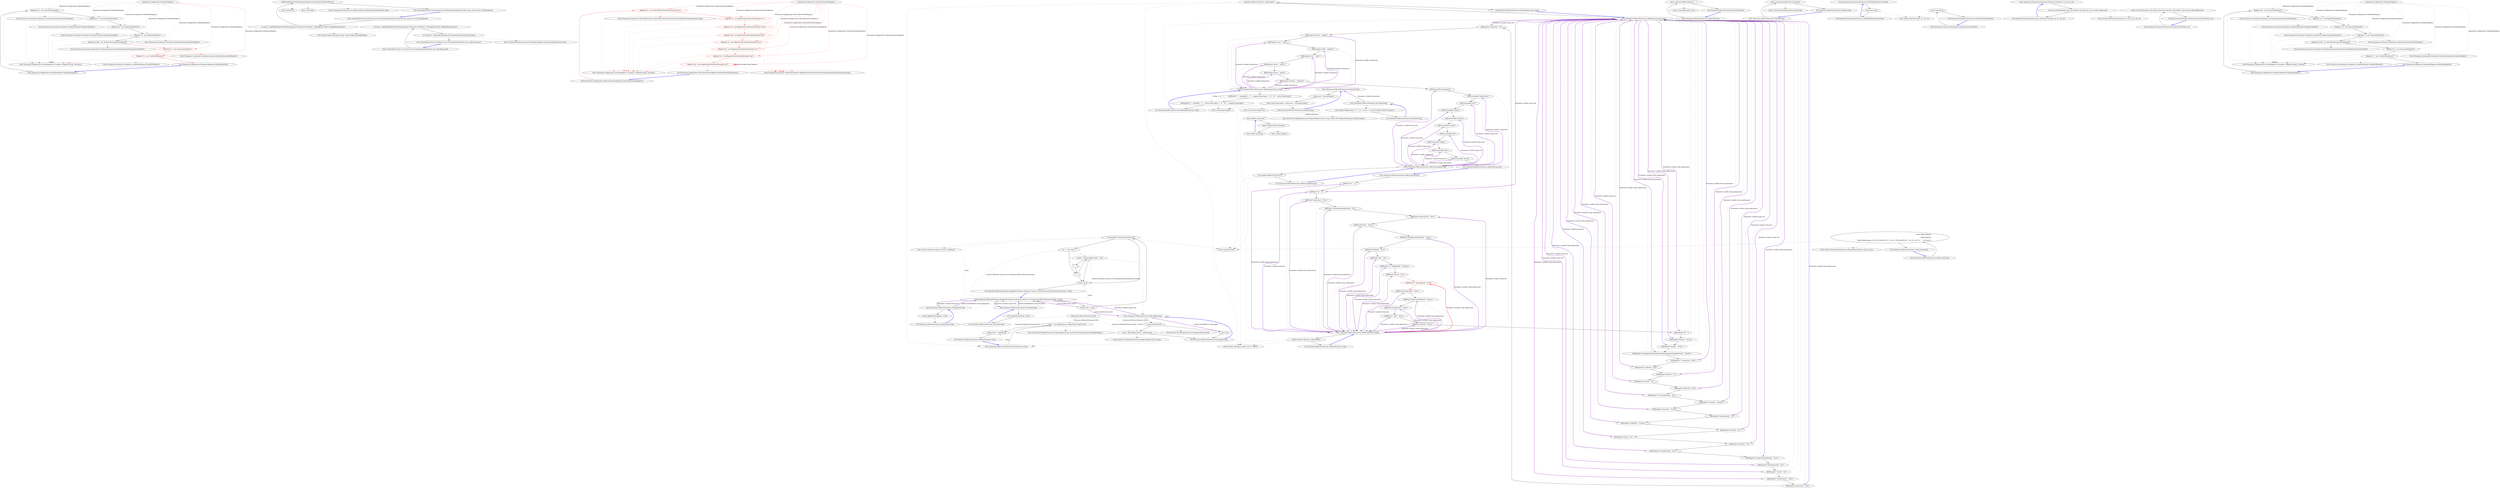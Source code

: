 digraph  {
m0_10 [label="Entry Humanizer.Configuration.LocaliserRegistry<TLocaliser>.Register(string, TLocaliser)", span="54-54", cluster="Humanizer.Configuration.LocaliserRegistry<TLocaliser>.Register(string, TLocaliser)", file="DateHumanizeTests.cs"];
m0_12 [label="Entry Humanizer.Localisation.Ordinalizers.SpanishOrdinalizer.SpanishOrdinalizer()", span="2-2", cluster="Humanizer.Localisation.Ordinalizers.SpanishOrdinalizer.SpanishOrdinalizer()", file="DateHumanizeTests.cs"];
m0_16 [label="Entry Humanizer.Localisation.Ordinalizers.TurkishOrdinalizer.TurkishOrdinalizer()", span="7-7", cluster="Humanizer.Localisation.Ordinalizers.TurkishOrdinalizer.TurkishOrdinalizer()", file="DateHumanizeTests.cs"];
m0_14 [label="Entry Humanizer.Localisation.Ordinalizers.BrazilianPortugueseOrdinalizer.BrazilianPortugueseOrdinalizer()", span="2-2", cluster="Humanizer.Localisation.Ordinalizers.BrazilianPortugueseOrdinalizer.BrazilianPortugueseOrdinalizer()", file="DateHumanizeTests.cs"];
m0_11 [label="Entry Humanizer.Localisation.Ordinalizers.EnglishOrdinalizer.EnglishOrdinalizer()", span="2-2", cluster="Humanizer.Localisation.Ordinalizers.EnglishOrdinalizer.EnglishOrdinalizer()", file="DateHumanizeTests.cs"];
m0_9 [label="Entry Humanizer.Localisation.Ordinalizers.GermanOrdinalizer.GermanOrdinalizer()", span="2-2", cluster="Humanizer.Localisation.Ordinalizers.GermanOrdinalizer.GermanOrdinalizer()", file="DateHumanizeTests.cs"];
m0_0 [label="Entry Humanizer.Configuration.OrdinalizerRegistry.OrdinalizerRegistry()", span="6-6", cluster="Humanizer.Configuration.OrdinalizerRegistry.OrdinalizerRegistry()", file="DateHumanizeTests.cs"];
m0_1 [label="Register(''de'', new GermanOrdinalizer())", span="8-8", cluster="Humanizer.Configuration.OrdinalizerRegistry.OrdinalizerRegistry()", file="DateHumanizeTests.cs"];
m0_2 [label="Register(''en'', new EnglishOrdinalizer())", span="9-9", cluster="Humanizer.Configuration.OrdinalizerRegistry.OrdinalizerRegistry()", file="DateHumanizeTests.cs"];
m0_3 [label="Register(''es'', new SpanishOrdinalizer())", span="10-10", cluster="Humanizer.Configuration.OrdinalizerRegistry.OrdinalizerRegistry()", file="DateHumanizeTests.cs"];
m0_4 [label="Register(''it'', new ItalianOrdinalizer())", span="11-11", cluster="Humanizer.Configuration.OrdinalizerRegistry.OrdinalizerRegistry()", file="DateHumanizeTests.cs"];
m0_5 [label="Register(''pt-BR'', new BrazilianPortugueseOrdinalizer())", span="12-12", cluster="Humanizer.Configuration.OrdinalizerRegistry.OrdinalizerRegistry()", file="DateHumanizeTests.cs"];
m0_6 [label="Register(''ru'', new RussianOrdinalizer())", span="13-13", cluster="Humanizer.Configuration.OrdinalizerRegistry.OrdinalizerRegistry()", color=red, community=0, file="DateHumanizeTests.cs"];
m0_7 [label="Register(''tr'', new TurkishOrdinalizer())", span="14-14", cluster="Humanizer.Configuration.OrdinalizerRegistry.OrdinalizerRegistry()", color=red, community=0, file="DateHumanizeTests.cs"];
m0_8 [label="Exit Humanizer.Configuration.OrdinalizerRegistry.OrdinalizerRegistry()", span="6-6", cluster="Humanizer.Configuration.OrdinalizerRegistry.OrdinalizerRegistry()", file="DateHumanizeTests.cs"];
m0_13 [label="Entry Humanizer.Localisation.Ordinalizers.ItalianOrdinalizer.ItalianOrdinalizer()", span="2-2", cluster="Humanizer.Localisation.Ordinalizers.ItalianOrdinalizer.ItalianOrdinalizer()", file="DateHumanizeTests.cs"];
m0_15 [label="Entry Humanizer.Localisation.Ordinalizers.RussianOrdinalizer.RussianOrdinalizer()", span="2-2", cluster="Humanizer.Localisation.Ordinalizers.RussianOrdinalizer.RussianOrdinalizer()", file="DateHumanizeTests.cs"];
m0_17 [label="Humanizer.Configuration.OrdinalizerRegistry", span="", file="DateHumanizeTests.cs"];
m1_7 [label="Entry Unk.BeTrue", span="", cluster="Unk.BeTrue", file="FrenchNumberToWordsConverter.cs"];
m1_6 [label="Entry Unk.Should", span="", cluster="Unk.Should", file="FrenchNumberToWordsConverter.cs"];
m1_8 [label="Entry CommandLine.Tests.Unit.Infrastructure.FSharpOptionHelperTests.Get_underlying_type()", span="23-23", cluster="CommandLine.Tests.Unit.Infrastructure.FSharpOptionHelperTests.Get_underlying_type()", file="FrenchNumberToWordsConverter.cs"];
m1_9 [label="var prop = typeof(FakeOptionsWithFSharpOption).GetProperty(''FileName'', BindingFlags.Public | BindingFlags.Instance)", span="25-25", cluster="CommandLine.Tests.Unit.Infrastructure.FSharpOptionHelperTests.Get_underlying_type()", file="FrenchNumberToWordsConverter.cs"];
m1_10 [label="var expected = FSharpOptionHelper.GetUnderlyingType(prop.PropertyType)", span="27-27", cluster="CommandLine.Tests.Unit.Infrastructure.FSharpOptionHelperTests.Get_underlying_type()", file="FrenchNumberToWordsConverter.cs"];
m1_11 [label="Exit CommandLine.Tests.Unit.Infrastructure.FSharpOptionHelperTests.Get_underlying_type()", span="23-23", cluster="CommandLine.Tests.Unit.Infrastructure.FSharpOptionHelperTests.Get_underlying_type()", file="FrenchNumberToWordsConverter.cs"];
m1_12 [label="Entry CommandLine.Infrastructure.FSharpOptionHelper.GetUnderlyingType(System.Type)", span="8-8", cluster="CommandLine.Infrastructure.FSharpOptionHelper.GetUnderlyingType(System.Type)", file="FrenchNumberToWordsConverter.cs"];
m1_5 [label="Entry CommandLine.Infrastructure.ReflectionHelper.IsFSharpOptionType(System.Type)", span="32-32", cluster="CommandLine.Infrastructure.ReflectionHelper.IsFSharpOptionType(System.Type)", file="FrenchNumberToWordsConverter.cs"];
m1_4 [label="Entry System.Type.GetProperty(string, System.Reflection.BindingFlags)", span="0-0", cluster="System.Type.GetProperty(string, System.Reflection.BindingFlags)", file="FrenchNumberToWordsConverter.cs"];
m1_0 [label="Entry CommandLine.Tests.Unit.Infrastructure.FSharpOptionHelperTests.Match_type_returns_true_if_FSharpOption()", span="15-15", cluster="CommandLine.Tests.Unit.Infrastructure.FSharpOptionHelperTests.Match_type_returns_true_if_FSharpOption()", file="FrenchNumberToWordsConverter.cs"];
m1_1 [label="var prop = typeof(FakeOptionsWithFSharpOption).GetProperty(''FileName'', BindingFlags.Public | BindingFlags.Instance)", span="17-17", cluster="CommandLine.Tests.Unit.Infrastructure.FSharpOptionHelperTests.Match_type_returns_true_if_FSharpOption()", file="FrenchNumberToWordsConverter.cs"];
m1_2 [label="ReflectionHelper.IsFSharpOptionType(prop.PropertyType).Should().BeTrue()", span="19-19", cluster="CommandLine.Tests.Unit.Infrastructure.FSharpOptionHelperTests.Match_type_returns_true_if_FSharpOption()", file="FrenchNumberToWordsConverter.cs"];
m1_3 [label="Exit CommandLine.Tests.Unit.Infrastructure.FSharpOptionHelperTests.Match_type_returns_true_if_FSharpOption()", span="15-15", cluster="CommandLine.Tests.Unit.Infrastructure.FSharpOptionHelperTests.Match_type_returns_true_if_FSharpOption()", file="FrenchNumberToWordsConverter.cs"];
m3_11 [label="Entry Humanizer.Configuration.LocaliserRegistry<TLocaliser>.Register(string, TLocaliser)", span="54-54", cluster="Humanizer.Configuration.LocaliserRegistry<TLocaliser>.Register(string, TLocaliser)", file="PolishNumberToWordsConverter.cs"];
m3_10 [label="Entry Humanizer.Localisation.CollectionFormatters.OxfordStyleCollectionFormatter.OxfordStyleCollectionFormatter(string)", span="8-8", cluster="Humanizer.Localisation.CollectionFormatters.OxfordStyleCollectionFormatter.OxfordStyleCollectionFormatter(string)", file="PolishNumberToWordsConverter.cs"];
m3_0 [label="Entry Humanizer.Configuration.CollectionFormatterRegistry.CollectionFormatterRegistry()", span="6-6", cluster="Humanizer.Configuration.CollectionFormatterRegistry.CollectionFormatterRegistry()", file="PolishNumberToWordsConverter.cs"];
m3_1 [label="Register(''en'', new OxfordStyleCollectionFormatter(''and''))", span="9-9", cluster="Humanizer.Configuration.CollectionFormatterRegistry.CollectionFormatterRegistry()", color=red, community=0, file="PolishNumberToWordsConverter.cs"];
m3_2 [label="Register(''it'', new RegularStyleCollectionFormatter(''e''))", span="10-10", cluster="Humanizer.Configuration.CollectionFormatterRegistry.CollectionFormatterRegistry()", color=red, community=0, file="PolishNumberToWordsConverter.cs"];
m3_3 [label="Register(''de'', new RegularStyleCollectionFormatter(''und''))", span="11-11", cluster="Humanizer.Configuration.CollectionFormatterRegistry.CollectionFormatterRegistry()", color=red, community=0, file="PolishNumberToWordsConverter.cs"];
m3_4 [label="Register(''dk'', new RegularStyleCollectionFormatter(''og''))", span="12-12", cluster="Humanizer.Configuration.CollectionFormatterRegistry.CollectionFormatterRegistry()", color=red, community=0, file="PolishNumberToWordsConverter.cs"];
m3_5 [label="Register(''nl'', new RegularStyleCollectionFormatter(''en''))", span="13-13", cluster="Humanizer.Configuration.CollectionFormatterRegistry.CollectionFormatterRegistry()", color=red, community=0, file="PolishNumberToWordsConverter.cs"];
m3_6 [label="Register(''pt'', new RegularStyleCollectionFormatter(''e''))", span="14-14", cluster="Humanizer.Configuration.CollectionFormatterRegistry.CollectionFormatterRegistry()", color=red, community=0, file="PolishNumberToWordsConverter.cs"];
m3_7 [label="Register(''nn'', new RegularStyleCollectionFormatter(''og''))", span="15-15", cluster="Humanizer.Configuration.CollectionFormatterRegistry.CollectionFormatterRegistry()", color=red, community=0, file="PolishNumberToWordsConverter.cs"];
m3_8 [label="Register(''nb'', new RegularStyleCollectionFormatter(''og''))", span="16-16", cluster="Humanizer.Configuration.CollectionFormatterRegistry.CollectionFormatterRegistry()", color=red, community=0, file="PolishNumberToWordsConverter.cs"];
m3_9 [label="Exit Humanizer.Configuration.CollectionFormatterRegistry.CollectionFormatterRegistry()", span="6-6", cluster="Humanizer.Configuration.CollectionFormatterRegistry.CollectionFormatterRegistry()", file="PolishNumberToWordsConverter.cs"];
m3_12 [label="Entry Humanizer.Localisation.CollectionFormatters.RegularStyleCollectionFormatter.RegularStyleCollectionFormatter(string)", span="8-8", cluster="Humanizer.Localisation.CollectionFormatters.RegularStyleCollectionFormatter.RegularStyleCollectionFormatter(string)", file="PolishNumberToWordsConverter.cs"];
m3_13 [label="Humanizer.Configuration.CollectionFormatterRegistry", span="", file="PolishNumberToWordsConverter.cs"];
m4_116 [label="Entry Humanizer.InflectorExtensions.Camelize(string)", span="185-185", cluster="Humanizer.InflectorExtensions.Camelize(string)", file="PrecisionDateTimeHumanizeStrategy.cs"];
m4_117 [label="string word = Pascalize(input)", span="187-187", cluster="Humanizer.InflectorExtensions.Camelize(string)", file="PrecisionDateTimeHumanizeStrategy.cs"];
m4_118 [label="return word.Substring(0, 1).ToLower() + word.Substring(1);", span="188-188", cluster="Humanizer.InflectorExtensions.Camelize(string)", file="PrecisionDateTimeHumanizeStrategy.cs"];
m4_119 [label="Exit Humanizer.InflectorExtensions.Camelize(string)", span="185-185", cluster="Humanizer.InflectorExtensions.Camelize(string)", file="PrecisionDateTimeHumanizeStrategy.cs"];
m4_75 [label="Entry System.Text.RegularExpressions.Regex.Replace(string, string)", span="0-0", cluster="System.Text.RegularExpressions.Regex.Replace(string, string)", file="PrecisionDateTimeHumanizeStrategy.cs"];
m4_91 [label="Entry Humanizer.InflectorExtensions.ApplyRules(System.Collections.Generic.List<Humanizer.InflectorExtensions.Rule>, string)", span="142-142", cluster="Humanizer.InflectorExtensions.ApplyRules(System.Collections.Generic.List<Humanizer.InflectorExtensions.Rule>, string)", file="PrecisionDateTimeHumanizeStrategy.cs"];
m4_95 [label="string result = word", span="144-144", cluster="Humanizer.InflectorExtensions.ApplyRules(System.Collections.Generic.List<Humanizer.InflectorExtensions.Rule>, string)", file="PrecisionDateTimeHumanizeStrategy.cs"];
m4_96 [label="!Uncountables.Contains(word.ToLower())", span="146-146", cluster="Humanizer.InflectorExtensions.ApplyRules(System.Collections.Generic.List<Humanizer.InflectorExtensions.Rule>, string)", file="PrecisionDateTimeHumanizeStrategy.cs"];
m4_97 [label="int i = rules.Count - 1", span="148-148", cluster="Humanizer.InflectorExtensions.ApplyRules(System.Collections.Generic.List<Humanizer.InflectorExtensions.Rule>, string)", file="PrecisionDateTimeHumanizeStrategy.cs"];
m4_99 [label="(result = rules[i].Apply(word)) != null", span="150-150", cluster="Humanizer.InflectorExtensions.ApplyRules(System.Collections.Generic.List<Humanizer.InflectorExtensions.Rule>, string)", file="PrecisionDateTimeHumanizeStrategy.cs"];
m4_101 [label="return result;", span="157-157", cluster="Humanizer.InflectorExtensions.ApplyRules(System.Collections.Generic.List<Humanizer.InflectorExtensions.Rule>, string)", file="PrecisionDateTimeHumanizeStrategy.cs"];
m4_98 [label="i >= 0", span="148-148", cluster="Humanizer.InflectorExtensions.ApplyRules(System.Collections.Generic.List<Humanizer.InflectorExtensions.Rule>, string)", file="PrecisionDateTimeHumanizeStrategy.cs"];
m4_100 [label="i--", span="148-148", cluster="Humanizer.InflectorExtensions.ApplyRules(System.Collections.Generic.List<Humanizer.InflectorExtensions.Rule>, string)", file="PrecisionDateTimeHumanizeStrategy.cs"];
m4_102 [label="Exit Humanizer.InflectorExtensions.ApplyRules(System.Collections.Generic.List<Humanizer.InflectorExtensions.Rule>, string)", span="142-142", cluster="Humanizer.InflectorExtensions.ApplyRules(System.Collections.Generic.List<Humanizer.InflectorExtensions.Rule>, string)", file="PrecisionDateTimeHumanizeStrategy.cs"];
m4_121 [label="Entry Humanizer.InflectorExtensions.Underscore(string)", span="196-196", cluster="Humanizer.InflectorExtensions.Underscore(string)", file="PrecisionDateTimeHumanizeStrategy.cs"];
m4_122 [label="return Regex.Replace(\r\n                Regex.Replace(\r\n                    Regex.Replace(input, @''([A-Z]+)([A-Z][a-z])'', ''$1_$2''), @''([a-z\d])([A-Z])'', ''$1_$2''), @''[-\s]'', ''_'').ToLower();", span="198-200", cluster="Humanizer.InflectorExtensions.Underscore(string)", file="PrecisionDateTimeHumanizeStrategy.cs"];
m4_123 [label="Exit Humanizer.InflectorExtensions.Underscore(string)", span="196-196", cluster="Humanizer.InflectorExtensions.Underscore(string)", file="PrecisionDateTimeHumanizeStrategy.cs"];
m4_92 [label="Entry Humanizer.InflectorExtensions.Singularize(string)", span="137-137", cluster="Humanizer.InflectorExtensions.Singularize(string)", file="PrecisionDateTimeHumanizeStrategy.cs"];
m4_93 [label="return ApplyRules(Singulars, word);", span="139-139", cluster="Humanizer.InflectorExtensions.Singularize(string)", file="PrecisionDateTimeHumanizeStrategy.cs"];
m4_94 [label="Exit Humanizer.InflectorExtensions.Singularize(string)", span="137-137", cluster="Humanizer.InflectorExtensions.Singularize(string)", file="PrecisionDateTimeHumanizeStrategy.cs"];
m4_128 [label="Entry string.Replace(char, char)", span="0-0", cluster="string.Replace(char, char)", file="PrecisionDateTimeHumanizeStrategy.cs"];
m4_124 [label="Entry System.Text.RegularExpressions.Regex.Replace(string, string, string)", span="0-0", cluster="System.Text.RegularExpressions.Regex.Replace(string, string, string)", file="PrecisionDateTimeHumanizeStrategy.cs"];
m4_61 [label="Entry Humanizer.InflectorExtensions.AddSingular(string, string)", span="113-113", cluster="Humanizer.InflectorExtensions.AddSingular(string, string)", file="PrecisionDateTimeHumanizeStrategy.cs"];
m4_86 [label="Singulars.Add(new Rule(rule, replacement))", span="115-115", cluster="Humanizer.InflectorExtensions.AddSingular(string, string)", file="PrecisionDateTimeHumanizeStrategy.cs"];
m4_87 [label="Exit Humanizer.InflectorExtensions.AddSingular(string, string)", span="113-113", cluster="Humanizer.InflectorExtensions.AddSingular(string, string)", file="PrecisionDateTimeHumanizeStrategy.cs"];
m4_103 [label="Entry System.Collections.Generic.List<T>.Contains(T)", span="0-0", cluster="System.Collections.Generic.List<T>.Contains(T)", file="PrecisionDateTimeHumanizeStrategy.cs"];
m4_108 [label="Entry Humanizer.InflectorExtensions.Pascalize(string)", span="175-175", cluster="Humanizer.InflectorExtensions.Pascalize(string)", file="PrecisionDateTimeHumanizeStrategy.cs"];
m4_109 [label="return Regex.Replace(input, ''(?:^|_)(.)'', match => match.Groups[1].Value.ToUpper());", span="177-177", cluster="Humanizer.InflectorExtensions.Pascalize(string)", file="PrecisionDateTimeHumanizeStrategy.cs"];
m4_110 [label="Exit Humanizer.InflectorExtensions.Pascalize(string)", span="175-175", cluster="Humanizer.InflectorExtensions.Pascalize(string)", file="PrecisionDateTimeHumanizeStrategy.cs"];
m4_115 [label="Entry string.ToUpper()", span="0-0", cluster="string.ToUpper()", file="PrecisionDateTimeHumanizeStrategy.cs"];
m4_120 [label="Entry string.Substring(int, int)", span="0-0", cluster="string.Substring(int, int)", file="PrecisionDateTimeHumanizeStrategy.cs"];
m4_0 [label="Entry Humanizer.InflectorExtensions.InflectorExtensions()", span="10-10", cluster="Humanizer.InflectorExtensions.InflectorExtensions()", file="PrecisionDateTimeHumanizeStrategy.cs"];
m4_1 [label="AddPlural(''$'', ''s'')", span="12-12", cluster="Humanizer.InflectorExtensions.InflectorExtensions()", file="PrecisionDateTimeHumanizeStrategy.cs"];
m4_2 [label="AddPlural(''s$'', ''s'')", span="13-13", cluster="Humanizer.InflectorExtensions.InflectorExtensions()", file="PrecisionDateTimeHumanizeStrategy.cs"];
m4_3 [label="AddPlural(''(ax|test)is$'', ''$1es'')", span="14-14", cluster="Humanizer.InflectorExtensions.InflectorExtensions()", file="PrecisionDateTimeHumanizeStrategy.cs"];
m4_4 [label="AddPlural(''(octop|vir|alumn|fung)us$'', ''$1i'')", span="15-15", cluster="Humanizer.InflectorExtensions.InflectorExtensions()", file="PrecisionDateTimeHumanizeStrategy.cs"];
m4_5 [label="AddPlural(''(alias|status)$'', ''$1es'')", span="16-16", cluster="Humanizer.InflectorExtensions.InflectorExtensions()", file="PrecisionDateTimeHumanizeStrategy.cs"];
m4_6 [label="AddPlural(''(bu)s$'', ''$1ses'')", span="17-17", cluster="Humanizer.InflectorExtensions.InflectorExtensions()", file="PrecisionDateTimeHumanizeStrategy.cs"];
m4_7 [label="AddPlural(''(buffal|tomat|volcan)o$'', ''$1oes'')", span="18-18", cluster="Humanizer.InflectorExtensions.InflectorExtensions()", file="PrecisionDateTimeHumanizeStrategy.cs"];
m4_8 [label="AddPlural(''([ti])um$'', ''$1a'')", span="19-19", cluster="Humanizer.InflectorExtensions.InflectorExtensions()", file="PrecisionDateTimeHumanizeStrategy.cs"];
m4_9 [label="AddPlural(''sis$'', ''ses'')", span="20-20", cluster="Humanizer.InflectorExtensions.InflectorExtensions()", file="PrecisionDateTimeHumanizeStrategy.cs"];
m4_10 [label="AddPlural(''(?:([^f])fe|([lr])f)$'', ''$1$2ves'')", span="21-21", cluster="Humanizer.InflectorExtensions.InflectorExtensions()", file="PrecisionDateTimeHumanizeStrategy.cs"];
m4_11 [label="AddPlural(''(hive)$'', ''$1s'')", span="22-22", cluster="Humanizer.InflectorExtensions.InflectorExtensions()", file="PrecisionDateTimeHumanizeStrategy.cs"];
m4_12 [label="AddPlural(''([^aeiouy]|qu)y$'', ''$1ies'')", span="23-23", cluster="Humanizer.InflectorExtensions.InflectorExtensions()", color=red, community=0, file="PrecisionDateTimeHumanizeStrategy.cs"];
m4_13 [label="AddPlural(''(x|ch|ss|sh)$'', ''$1es'')", span="24-24", cluster="Humanizer.InflectorExtensions.InflectorExtensions()", file="PrecisionDateTimeHumanizeStrategy.cs"];
m4_14 [label="AddPlural(''(matr|vert|ind)ix|ex$'', ''$1ices'')", span="25-25", cluster="Humanizer.InflectorExtensions.InflectorExtensions()", file="PrecisionDateTimeHumanizeStrategy.cs"];
m4_15 [label="AddPlural(''([m|l])ouse$'', ''$1ice'')", span="26-26", cluster="Humanizer.InflectorExtensions.InflectorExtensions()", file="PrecisionDateTimeHumanizeStrategy.cs"];
m4_16 [label="AddPlural(''^(ox)$'', ''$1en'')", span="27-27", cluster="Humanizer.InflectorExtensions.InflectorExtensions()", file="PrecisionDateTimeHumanizeStrategy.cs"];
m4_17 [label="AddPlural(''(quiz)$'', ''$1zes'')", span="28-28", cluster="Humanizer.InflectorExtensions.InflectorExtensions()", file="PrecisionDateTimeHumanizeStrategy.cs"];
m4_18 [label="AddSingular(''s$'', '''')", span="30-30", cluster="Humanizer.InflectorExtensions.InflectorExtensions()", file="PrecisionDateTimeHumanizeStrategy.cs"];
m4_19 [label="AddSingular(''(n)ews$'', ''$1ews'')", span="31-31", cluster="Humanizer.InflectorExtensions.InflectorExtensions()", file="PrecisionDateTimeHumanizeStrategy.cs"];
m4_20 [label="AddSingular(''([ti])a$'', ''$1um'')", span="32-32", cluster="Humanizer.InflectorExtensions.InflectorExtensions()", file="PrecisionDateTimeHumanizeStrategy.cs"];
m4_21 [label="AddSingular(''((a)naly|(b)a|(d)iagno|(p)arenthe|(p)rogno|(s)ynop|(t)he)ses$'', ''$1$2sis'')", span="33-33", cluster="Humanizer.InflectorExtensions.InflectorExtensions()", file="PrecisionDateTimeHumanizeStrategy.cs"];
m4_22 [label="AddSingular(''(^analy)ses$'', ''$1sis'')", span="34-34", cluster="Humanizer.InflectorExtensions.InflectorExtensions()", file="PrecisionDateTimeHumanizeStrategy.cs"];
m4_23 [label="AddSingular(''([^f])ves$'', ''$1fe'')", span="35-35", cluster="Humanizer.InflectorExtensions.InflectorExtensions()", file="PrecisionDateTimeHumanizeStrategy.cs"];
m4_24 [label="AddSingular(''(hive)s$'', ''$1'')", span="36-36", cluster="Humanizer.InflectorExtensions.InflectorExtensions()", file="PrecisionDateTimeHumanizeStrategy.cs"];
m4_25 [label="AddSingular(''(tive)s$'', ''$1'')", span="37-37", cluster="Humanizer.InflectorExtensions.InflectorExtensions()", file="PrecisionDateTimeHumanizeStrategy.cs"];
m4_26 [label="AddSingular(''([lr])ves$'', ''$1f'')", span="38-38", cluster="Humanizer.InflectorExtensions.InflectorExtensions()", file="PrecisionDateTimeHumanizeStrategy.cs"];
m4_27 [label="AddSingular(''([^aeiouy]|qu)ies$'', ''$1y'')", span="39-39", cluster="Humanizer.InflectorExtensions.InflectorExtensions()", file="PrecisionDateTimeHumanizeStrategy.cs"];
m4_28 [label="AddSingular(''(s)eries$'', ''$1eries'')", span="40-40", cluster="Humanizer.InflectorExtensions.InflectorExtensions()", file="PrecisionDateTimeHumanizeStrategy.cs"];
m4_29 [label="AddSingular(''(m)ovies$'', ''$1ovie'')", span="41-41", cluster="Humanizer.InflectorExtensions.InflectorExtensions()", file="PrecisionDateTimeHumanizeStrategy.cs"];
m4_30 [label="AddSingular(''(x|ch|ss|sh)es$'', ''$1'')", span="42-42", cluster="Humanizer.InflectorExtensions.InflectorExtensions()", file="PrecisionDateTimeHumanizeStrategy.cs"];
m4_31 [label="AddSingular(''([m|l])ice$'', ''$1ouse'')", span="43-43", cluster="Humanizer.InflectorExtensions.InflectorExtensions()", file="PrecisionDateTimeHumanizeStrategy.cs"];
m4_32 [label="AddSingular(''(bus)es$'', ''$1'')", span="44-44", cluster="Humanizer.InflectorExtensions.InflectorExtensions()", file="PrecisionDateTimeHumanizeStrategy.cs"];
m4_33 [label="AddSingular(''(o)es$'', ''$1'')", span="45-45", cluster="Humanizer.InflectorExtensions.InflectorExtensions()", file="PrecisionDateTimeHumanizeStrategy.cs"];
m4_34 [label="AddSingular(''(shoe)s$'', ''$1'')", span="46-46", cluster="Humanizer.InflectorExtensions.InflectorExtensions()", file="PrecisionDateTimeHumanizeStrategy.cs"];
m4_35 [label="AddSingular(''(cris|ax|test)es$'', ''$1is'')", span="47-47", cluster="Humanizer.InflectorExtensions.InflectorExtensions()", file="PrecisionDateTimeHumanizeStrategy.cs"];
m4_36 [label="AddSingular(''(octop|vir|alumn|fung)i$'', ''$1us'')", span="48-48", cluster="Humanizer.InflectorExtensions.InflectorExtensions()", file="PrecisionDateTimeHumanizeStrategy.cs"];
m4_37 [label="AddSingular(''(alias|status)es$'', ''$1'')", span="49-49", cluster="Humanizer.InflectorExtensions.InflectorExtensions()", file="PrecisionDateTimeHumanizeStrategy.cs"];
m4_38 [label="AddSingular(''^(ox)en'', ''$1'')", span="50-50", cluster="Humanizer.InflectorExtensions.InflectorExtensions()", file="PrecisionDateTimeHumanizeStrategy.cs"];
m4_39 [label="AddSingular(''(vert|ind)ices$'', ''$1ex'')", span="51-51", cluster="Humanizer.InflectorExtensions.InflectorExtensions()", file="PrecisionDateTimeHumanizeStrategy.cs"];
m4_40 [label="AddSingular(''(matr)ices$'', ''$1ix'')", span="52-52", cluster="Humanizer.InflectorExtensions.InflectorExtensions()", file="PrecisionDateTimeHumanizeStrategy.cs"];
m4_41 [label="AddSingular(''(quiz)zes$'', ''$1'')", span="53-53", cluster="Humanizer.InflectorExtensions.InflectorExtensions()", file="PrecisionDateTimeHumanizeStrategy.cs"];
m4_42 [label="AddIrregular(''person'', ''people'')", span="55-55", cluster="Humanizer.InflectorExtensions.InflectorExtensions()", file="PrecisionDateTimeHumanizeStrategy.cs"];
m4_43 [label="AddIrregular(''man'', ''men'')", span="56-56", cluster="Humanizer.InflectorExtensions.InflectorExtensions()", file="PrecisionDateTimeHumanizeStrategy.cs"];
m4_44 [label="AddIrregular(''child'', ''children'')", span="57-57", cluster="Humanizer.InflectorExtensions.InflectorExtensions()", file="PrecisionDateTimeHumanizeStrategy.cs"];
m4_45 [label="AddIrregular(''sex'', ''sexes'')", span="58-58", cluster="Humanizer.InflectorExtensions.InflectorExtensions()", file="PrecisionDateTimeHumanizeStrategy.cs"];
m4_46 [label="AddIrregular(''move'', ''moves'')", span="59-59", cluster="Humanizer.InflectorExtensions.InflectorExtensions()", file="PrecisionDateTimeHumanizeStrategy.cs"];
m4_47 [label="AddIrregular(''goose'', ''geese'')", span="60-60", cluster="Humanizer.InflectorExtensions.InflectorExtensions()", file="PrecisionDateTimeHumanizeStrategy.cs"];
m4_48 [label="AddIrregular(''alumna'', ''alumnae'')", span="61-61", cluster="Humanizer.InflectorExtensions.InflectorExtensions()", file="PrecisionDateTimeHumanizeStrategy.cs"];
m4_49 [label="AddUncountable(''equipment'')", span="63-63", cluster="Humanizer.InflectorExtensions.InflectorExtensions()", file="PrecisionDateTimeHumanizeStrategy.cs"];
m4_50 [label="AddUncountable(''information'')", span="64-64", cluster="Humanizer.InflectorExtensions.InflectorExtensions()", file="PrecisionDateTimeHumanizeStrategy.cs"];
m4_51 [label="AddUncountable(''rice'')", span="65-65", cluster="Humanizer.InflectorExtensions.InflectorExtensions()", file="PrecisionDateTimeHumanizeStrategy.cs"];
m4_52 [label="AddUncountable(''money'')", span="66-66", cluster="Humanizer.InflectorExtensions.InflectorExtensions()", file="PrecisionDateTimeHumanizeStrategy.cs"];
m4_53 [label="AddUncountable(''species'')", span="67-67", cluster="Humanizer.InflectorExtensions.InflectorExtensions()", file="PrecisionDateTimeHumanizeStrategy.cs"];
m4_54 [label="AddUncountable(''series'')", span="68-68", cluster="Humanizer.InflectorExtensions.InflectorExtensions()", file="PrecisionDateTimeHumanizeStrategy.cs"];
m4_55 [label="AddUncountable(''fish'')", span="69-69", cluster="Humanizer.InflectorExtensions.InflectorExtensions()", file="PrecisionDateTimeHumanizeStrategy.cs"];
m4_56 [label="AddUncountable(''sheep'')", span="70-70", cluster="Humanizer.InflectorExtensions.InflectorExtensions()", file="PrecisionDateTimeHumanizeStrategy.cs"];
m4_57 [label="AddUncountable(''deer'')", span="71-71", cluster="Humanizer.InflectorExtensions.InflectorExtensions()", file="PrecisionDateTimeHumanizeStrategy.cs"];
m4_58 [label="AddUncountable(''aircraft'')", span="72-72", cluster="Humanizer.InflectorExtensions.InflectorExtensions()", file="PrecisionDateTimeHumanizeStrategy.cs"];
m4_59 [label="Exit Humanizer.InflectorExtensions.InflectorExtensions()", span="10-10", cluster="Humanizer.InflectorExtensions.InflectorExtensions()", file="PrecisionDateTimeHumanizeStrategy.cs"];
m4_62 [label="Entry Humanizer.InflectorExtensions.AddIrregular(string, string)", span="97-97", cluster="Humanizer.InflectorExtensions.AddIrregular(string, string)", file="PrecisionDateTimeHumanizeStrategy.cs"];
m4_76 [label="AddPlural(''('' + singular[0] + '')'' + singular.Substring(1) + ''$'', ''$1'' + plural.Substring(1))", span="99-99", cluster="Humanizer.InflectorExtensions.AddIrregular(string, string)", file="PrecisionDateTimeHumanizeStrategy.cs"];
m4_77 [label="AddSingular(''('' + plural[0] + '')'' + plural.Substring(1) + ''$'', ''$1'' + singular.Substring(1))", span="100-100", cluster="Humanizer.InflectorExtensions.AddIrregular(string, string)", file="PrecisionDateTimeHumanizeStrategy.cs"];
m4_78 [label="Exit Humanizer.InflectorExtensions.AddIrregular(string, string)", span="97-97", cluster="Humanizer.InflectorExtensions.AddIrregular(string, string)", file="PrecisionDateTimeHumanizeStrategy.cs"];
m4_63 [label="Entry Humanizer.InflectorExtensions.AddUncountable(string)", span="103-103", cluster="Humanizer.InflectorExtensions.AddUncountable(string)", file="PrecisionDateTimeHumanizeStrategy.cs"];
m4_80 [label="Uncountables.Add(word.ToLower())", span="105-105", cluster="Humanizer.InflectorExtensions.AddUncountable(string)", file="PrecisionDateTimeHumanizeStrategy.cs"];
m4_81 [label="Exit Humanizer.InflectorExtensions.AddUncountable(string)", span="103-103", cluster="Humanizer.InflectorExtensions.AddUncountable(string)", file="PrecisionDateTimeHumanizeStrategy.cs"];
m4_107 [label="Entry string.Humanize(Humanizer.LetterCasing)", span="60-60", cluster="string.Humanize(Humanizer.LetterCasing)", file="PrecisionDateTimeHumanizeStrategy.cs"];
m4_125 [label="Entry Humanizer.InflectorExtensions.Dasherize(string)", span="208-208", cluster="Humanizer.InflectorExtensions.Dasherize(string)", file="PrecisionDateTimeHumanizeStrategy.cs"];
m4_126 [label="return underscoredWord.Replace('_', '-');", span="210-210", cluster="Humanizer.InflectorExtensions.Dasherize(string)", file="PrecisionDateTimeHumanizeStrategy.cs"];
m4_127 [label="Exit Humanizer.InflectorExtensions.Dasherize(string)", span="208-208", cluster="Humanizer.InflectorExtensions.Dasherize(string)", file="PrecisionDateTimeHumanizeStrategy.cs"];
m4_111 [label="Entry System.Text.RegularExpressions.Regex.Replace(string, string, System.Text.RegularExpressions.MatchEvaluator)", span="0-0", cluster="System.Text.RegularExpressions.Regex.Replace(string, string, System.Text.RegularExpressions.MatchEvaluator)", file="PrecisionDateTimeHumanizeStrategy.cs"];
m4_64 [label="Entry Humanizer.InflectorExtensions.Rule.Rule(string, string)", span="80-80", cluster="Humanizer.InflectorExtensions.Rule.Rule(string, string)", file="PrecisionDateTimeHumanizeStrategy.cs"];
m4_65 [label="_regex = new Regex(pattern, RegexOptions.IgnoreCase)", span="82-82", cluster="Humanizer.InflectorExtensions.Rule.Rule(string, string)", file="PrecisionDateTimeHumanizeStrategy.cs"];
m4_66 [label="_replacement = replacement", span="83-83", cluster="Humanizer.InflectorExtensions.Rule.Rule(string, string)", file="PrecisionDateTimeHumanizeStrategy.cs"];
m4_67 [label="Exit Humanizer.InflectorExtensions.Rule.Rule(string, string)", span="80-80", cluster="Humanizer.InflectorExtensions.Rule.Rule(string, string)", file="PrecisionDateTimeHumanizeStrategy.cs"];
m4_112 [label="Entry lambda expression", span="177-177", cluster="lambda expression", file="PrecisionDateTimeHumanizeStrategy.cs"];
m4_113 [label="match.Groups[1].Value.ToUpper()", span="177-177", cluster="lambda expression", file="PrecisionDateTimeHumanizeStrategy.cs"];
m4_114 [label="Exit lambda expression", span="177-177", cluster="lambda expression", file="PrecisionDateTimeHumanizeStrategy.cs"];
m4_69 [label="Entry Humanizer.InflectorExtensions.Rule.Apply(string)", span="86-86", cluster="Humanizer.InflectorExtensions.Rule.Apply(string)", file="PrecisionDateTimeHumanizeStrategy.cs"];
m4_70 [label="!_regex.IsMatch(word)", span="88-88", cluster="Humanizer.InflectorExtensions.Rule.Apply(string)", file="PrecisionDateTimeHumanizeStrategy.cs"];
m4_72 [label="return _regex.Replace(word, _replacement);", span="93-93", cluster="Humanizer.InflectorExtensions.Rule.Apply(string)", file="PrecisionDateTimeHumanizeStrategy.cs"];
m4_71 [label="return null;", span="90-90", cluster="Humanizer.InflectorExtensions.Rule.Apply(string)", file="PrecisionDateTimeHumanizeStrategy.cs"];
m4_73 [label="Exit Humanizer.InflectorExtensions.Rule.Apply(string)", span="86-86", cluster="Humanizer.InflectorExtensions.Rule.Apply(string)", file="PrecisionDateTimeHumanizeStrategy.cs"];
m4_88 [label="Entry Humanizer.InflectorExtensions.Pluralize(string)", span="127-127", cluster="Humanizer.InflectorExtensions.Pluralize(string)", file="PrecisionDateTimeHumanizeStrategy.cs"];
m4_89 [label="return ApplyRules(Plurals, word);", span="129-129", cluster="Humanizer.InflectorExtensions.Pluralize(string)", file="PrecisionDateTimeHumanizeStrategy.cs"];
m4_90 [label="Exit Humanizer.InflectorExtensions.Pluralize(string)", span="127-127", cluster="Humanizer.InflectorExtensions.Pluralize(string)", file="PrecisionDateTimeHumanizeStrategy.cs"];
m4_68 [label="Entry System.Text.RegularExpressions.Regex.Regex(string, System.Text.RegularExpressions.RegexOptions)", span="0-0", cluster="System.Text.RegularExpressions.Regex.Regex(string, System.Text.RegularExpressions.RegexOptions)", file="PrecisionDateTimeHumanizeStrategy.cs"];
m4_74 [label="Entry System.Text.RegularExpressions.Regex.IsMatch(string)", span="0-0", cluster="System.Text.RegularExpressions.Regex.IsMatch(string)", file="PrecisionDateTimeHumanizeStrategy.cs"];
m4_104 [label="Entry Humanizer.InflectorExtensions.Titleize(string)", span="165-165", cluster="Humanizer.InflectorExtensions.Titleize(string)", file="PrecisionDateTimeHumanizeStrategy.cs"];
m4_105 [label="return input.Humanize(LetterCasing.Title);", span="167-167", cluster="Humanizer.InflectorExtensions.Titleize(string)", file="PrecisionDateTimeHumanizeStrategy.cs"];
m4_106 [label="Exit Humanizer.InflectorExtensions.Titleize(string)", span="165-165", cluster="Humanizer.InflectorExtensions.Titleize(string)", file="PrecisionDateTimeHumanizeStrategy.cs"];
m4_83 [label="Entry System.Collections.Generic.List<T>.Add(T)", span="0-0", cluster="System.Collections.Generic.List<T>.Add(T)", file="PrecisionDateTimeHumanizeStrategy.cs"];
m4_60 [label="Entry Humanizer.InflectorExtensions.AddPlural(string, string)", span="108-108", cluster="Humanizer.InflectorExtensions.AddPlural(string, string)", file="PrecisionDateTimeHumanizeStrategy.cs"];
m4_84 [label="Plurals.Add(new Rule(rule, replacement))", span="110-110", cluster="Humanizer.InflectorExtensions.AddPlural(string, string)", file="PrecisionDateTimeHumanizeStrategy.cs"];
m4_85 [label="Exit Humanizer.InflectorExtensions.AddPlural(string, string)", span="108-108", cluster="Humanizer.InflectorExtensions.AddPlural(string, string)", file="PrecisionDateTimeHumanizeStrategy.cs"];
m4_82 [label="Entry string.ToLower()", span="0-0", cluster="string.ToLower()", file="PrecisionDateTimeHumanizeStrategy.cs"];
m4_79 [label="Entry string.Substring(int)", span="0-0", cluster="string.Substring(int)", file="PrecisionDateTimeHumanizeStrategy.cs"];
m4_129 [label="Humanizer.InflectorExtensions.Rule", span="", file="PrecisionDateTimeHumanizeStrategy.cs"];
m5_4 [label="Entry Humanizer.PrepositionsExtensions.AtMidnight(System.DateTime)", span="15-15", cluster="Humanizer.PrepositionsExtensions.AtMidnight(System.DateTime)", file="PrepositionsExtensions.cs"];
m5_5 [label="return date.At(0);", span="17-17", cluster="Humanizer.PrepositionsExtensions.AtMidnight(System.DateTime)", file="PrepositionsExtensions.cs"];
m5_6 [label="Exit Humanizer.PrepositionsExtensions.AtMidnight(System.DateTime)", span="15-15", cluster="Humanizer.PrepositionsExtensions.AtMidnight(System.DateTime)", file="PrepositionsExtensions.cs"];
m5_8 [label="Entry Humanizer.PrepositionsExtensions.AtNoon(System.DateTime)", span="25-25", cluster="Humanizer.PrepositionsExtensions.AtNoon(System.DateTime)", file="PrepositionsExtensions.cs"];
m5_9 [label="return date.At(12);", span="27-27", cluster="Humanizer.PrepositionsExtensions.AtNoon(System.DateTime)", file="PrepositionsExtensions.cs"];
m5_10 [label="Exit Humanizer.PrepositionsExtensions.AtNoon(System.DateTime)", span="25-25", cluster="Humanizer.PrepositionsExtensions.AtNoon(System.DateTime)", file="PrepositionsExtensions.cs"];
m5_7 [label="Entry System.DateTime.At(int, int, int, int)", span="5-5", cluster="System.DateTime.At(int, int, int, int)", file="PrepositionsExtensions.cs"];
m5_0 [label="Entry Humanizer.PrepositionsExtensions.At(System.DateTime, int, int, int, int)", span="5-5", cluster="Humanizer.PrepositionsExtensions.At(System.DateTime, int, int, int, int)", file="PrepositionsExtensions.cs"];
m5_1 [label="return new DateTime(date.Year, date.Month, date.Day, hour, min, second, millisecond);", span="7-7", cluster="Humanizer.PrepositionsExtensions.At(System.DateTime, int, int, int, int)", file="PrepositionsExtensions.cs"];
m5_2 [label="Exit Humanizer.PrepositionsExtensions.At(System.DateTime, int, int, int, int)", span="5-5", cluster="Humanizer.PrepositionsExtensions.At(System.DateTime, int, int, int, int)", file="PrepositionsExtensions.cs"];
m5_11 [label="Entry Humanizer.PrepositionsExtensions.In(System.DateTime, int)", span="36-36", cluster="Humanizer.PrepositionsExtensions.In(System.DateTime, int)", file="PrepositionsExtensions.cs"];
m5_12 [label="return new DateTime(year, date.Month, date.Day, date.Hour, date.Minute, date.Second, date.Millisecond);", span="38-38", cluster="Humanizer.PrepositionsExtensions.In(System.DateTime, int)", file="PrepositionsExtensions.cs"];
m5_13 [label="Exit Humanizer.PrepositionsExtensions.In(System.DateTime, int)", span="36-36", cluster="Humanizer.PrepositionsExtensions.In(System.DateTime, int)", file="PrepositionsExtensions.cs"];
m5_3 [label="Entry System.DateTime.DateTime(int, int, int, int, int, int, int)", span="0-0", cluster="System.DateTime.DateTime(int, int, int, int, int, int, int)", file="PrepositionsExtensions.cs"];
m8_10 [label="Entry Humanizer.Configuration.LocaliserRegistry<TLocaliser>.Register(string, TLocaliser)", span="54-54", cluster="Humanizer.Configuration.LocaliserRegistry<TLocaliser>.Register(string, TLocaliser)", file="ToQuantityExtensions.cs"];
m8_12 [label="Entry Humanizer.Localisation.Ordinalizers.SpanishOrdinalizer.SpanishOrdinalizer()", span="2-2", cluster="Humanizer.Localisation.Ordinalizers.SpanishOrdinalizer.SpanishOrdinalizer()", file="ToQuantityExtensions.cs"];
m8_16 [label="Entry Humanizer.Localisation.Ordinalizers.TurkishOrdinalizer.TurkishOrdinalizer()", span="7-7", cluster="Humanizer.Localisation.Ordinalizers.TurkishOrdinalizer.TurkishOrdinalizer()", file="ToQuantityExtensions.cs"];
m8_14 [label="Entry Humanizer.Localisation.Ordinalizers.BrazilianPortugueseOrdinalizer.BrazilianPortugueseOrdinalizer()", span="2-2", cluster="Humanizer.Localisation.Ordinalizers.BrazilianPortugueseOrdinalizer.BrazilianPortugueseOrdinalizer()", file="ToQuantityExtensions.cs"];
m8_11 [label="Entry Humanizer.Localisation.Ordinalizers.EnglishOrdinalizer.EnglishOrdinalizer()", span="2-2", cluster="Humanizer.Localisation.Ordinalizers.EnglishOrdinalizer.EnglishOrdinalizer()", file="ToQuantityExtensions.cs"];
m8_9 [label="Entry Humanizer.Localisation.Ordinalizers.GermanOrdinalizer.GermanOrdinalizer()", span="2-2", cluster="Humanizer.Localisation.Ordinalizers.GermanOrdinalizer.GermanOrdinalizer()", file="ToQuantityExtensions.cs"];
m8_0 [label="Entry Humanizer.Configuration.OrdinalizerRegistry.OrdinalizerRegistry()", span="6-6", cluster="Humanizer.Configuration.OrdinalizerRegistry.OrdinalizerRegistry()", file="ToQuantityExtensions.cs"];
m8_1 [label="Register(''de'', new GermanOrdinalizer())", span="8-8", cluster="Humanizer.Configuration.OrdinalizerRegistry.OrdinalizerRegistry()", file="ToQuantityExtensions.cs"];
m8_2 [label="Register(''en'', new EnglishOrdinalizer())", span="9-9", cluster="Humanizer.Configuration.OrdinalizerRegistry.OrdinalizerRegistry()", file="ToQuantityExtensions.cs"];
m8_3 [label="Register(''es'', new SpanishOrdinalizer())", span="10-10", cluster="Humanizer.Configuration.OrdinalizerRegistry.OrdinalizerRegistry()", file="ToQuantityExtensions.cs"];
m8_4 [label="Register(''it'', new ItalianOrdinalizer())", span="11-11", cluster="Humanizer.Configuration.OrdinalizerRegistry.OrdinalizerRegistry()", file="ToQuantityExtensions.cs"];
m8_5 [label="Register(''pt-BR'', new BrazilianPortugueseOrdinalizer())", span="12-12", cluster="Humanizer.Configuration.OrdinalizerRegistry.OrdinalizerRegistry()", file="ToQuantityExtensions.cs"];
m8_6 [label="Register(''ru'', new RussianOrdinalizer())", span="13-13", cluster="Humanizer.Configuration.OrdinalizerRegistry.OrdinalizerRegistry()", file="ToQuantityExtensions.cs"];
m8_7 [label="Register(''tr'', new TurkishOrdinalizer())", span="14-14", cluster="Humanizer.Configuration.OrdinalizerRegistry.OrdinalizerRegistry()", file="ToQuantityExtensions.cs"];
m8_8 [label="Exit Humanizer.Configuration.OrdinalizerRegistry.OrdinalizerRegistry()", span="6-6", cluster="Humanizer.Configuration.OrdinalizerRegistry.OrdinalizerRegistry()", file="ToQuantityExtensions.cs"];
m8_13 [label="Entry Humanizer.Localisation.Ordinalizers.ItalianOrdinalizer.ItalianOrdinalizer()", span="2-2", cluster="Humanizer.Localisation.Ordinalizers.ItalianOrdinalizer.ItalianOrdinalizer()", file="ToQuantityExtensions.cs"];
m8_15 [label="Entry Humanizer.Localisation.Ordinalizers.RussianOrdinalizer.RussianOrdinalizer()", span="2-2", cluster="Humanizer.Localisation.Ordinalizers.RussianOrdinalizer.RussianOrdinalizer()", file="ToQuantityExtensions.cs"];
m8_17 [label="Humanizer.Configuration.OrdinalizerRegistry", span="", file="ToQuantityExtensions.cs"];
m0_0 -> m0_1  [key=0, style=solid];
m0_1 -> m0_2  [key=0, style=solid];
m0_1 -> m0_9  [key=2, style=dotted];
m0_1 -> m0_10  [key=2, style=dotted];
m0_2 -> m0_3  [key=0, style=solid];
m0_2 -> m0_11  [key=2, style=dotted];
m0_2 -> m0_10  [key=2, style=dotted];
m0_3 -> m0_4  [key=0, style=solid];
m0_3 -> m0_12  [key=2, style=dotted];
m0_3 -> m0_10  [key=2, style=dotted];
m0_4 -> m0_5  [key=0, style=solid];
m0_4 -> m0_13  [key=2, style=dotted];
m0_4 -> m0_10  [key=2, style=dotted];
m0_5 -> m0_6  [key=0, style=solid, color=red];
m0_5 -> m0_14  [key=2, style=dotted];
m0_5 -> m0_10  [key=2, style=dotted];
m0_6 -> m0_7  [key=0, style=solid, color=red];
m0_6 -> m0_15  [key=2, style=dotted, color=red];
m0_6 -> m0_10  [key=2, style=dotted, color=red];
m0_7 -> m0_8  [key=0, style=solid, color=red];
m0_7 -> m0_16  [key=2, style=dotted, color=red];
m0_7 -> m0_10  [key=2, style=dotted, color=red];
m0_8 -> m0_0  [key=0, style=bold, color=blue];
m0_17 -> m0_1  [key=1, style=dashed, color=darkseagreen4, label="Humanizer.Configuration.OrdinalizerRegistry"];
m0_17 -> m0_2  [key=1, style=dashed, color=darkseagreen4, label="Humanizer.Configuration.OrdinalizerRegistry"];
m0_17 -> m0_3  [key=1, style=dashed, color=darkseagreen4, label="Humanizer.Configuration.OrdinalizerRegistry"];
m0_17 -> m0_4  [key=1, style=dashed, color=darkseagreen4, label="Humanizer.Configuration.OrdinalizerRegistry"];
m0_17 -> m0_5  [key=1, style=dashed, color=darkseagreen4, label="Humanizer.Configuration.OrdinalizerRegistry"];
m0_17 -> m0_6  [key=1, style=dashed, color=red, label="Humanizer.Configuration.OrdinalizerRegistry"];
m0_17 -> m0_7  [key=1, style=dashed, color=red, label="Humanizer.Configuration.OrdinalizerRegistry"];
m1_8 -> m1_9  [key=0, style=solid];
m1_9 -> m1_10  [key=0, style=solid];
m1_9 -> m1_4  [key=2, style=dotted];
m1_10 -> m1_11  [key=0, style=solid];
m1_10 -> m1_12  [key=2, style=dotted];
m1_11 -> m1_8  [key=0, style=bold, color=blue];
m1_0 -> m1_1  [key=0, style=solid];
m1_1 -> m1_2  [key=0, style=solid];
m1_1 -> m1_4  [key=2, style=dotted];
m1_2 -> m1_3  [key=0, style=solid];
m1_2 -> m1_5  [key=2, style=dotted];
m1_2 -> m1_6  [key=2, style=dotted];
m1_2 -> m1_7  [key=2, style=dotted];
m1_3 -> m1_0  [key=0, style=bold, color=blue];
m3_0 -> m3_1  [key=0, style=solid, color=red];
m3_1 -> m3_2  [key=0, style=solid, color=red];
m3_1 -> m3_10  [key=2, style=dotted, color=red];
m3_1 -> m3_11  [key=2, style=dotted, color=red];
m3_2 -> m3_3  [key=0, style=solid, color=red];
m3_2 -> m3_12  [key=2, style=dotted, color=red];
m3_2 -> m3_11  [key=2, style=dotted, color=red];
m3_3 -> m3_4  [key=0, style=solid, color=red];
m3_3 -> m3_12  [key=2, style=dotted, color=red];
m3_3 -> m3_11  [key=2, style=dotted, color=red];
m3_4 -> m3_5  [key=0, style=solid, color=red];
m3_4 -> m3_12  [key=2, style=dotted, color=red];
m3_4 -> m3_11  [key=2, style=dotted, color=red];
m3_5 -> m3_6  [key=0, style=solid, color=red];
m3_5 -> m3_12  [key=2, style=dotted, color=red];
m3_5 -> m3_11  [key=2, style=dotted, color=red];
m3_6 -> m3_7  [key=0, style=solid, color=red];
m3_6 -> m3_12  [key=2, style=dotted, color=red];
m3_6 -> m3_11  [key=2, style=dotted, color=red];
m3_7 -> m3_8  [key=0, style=solid, color=red];
m3_7 -> m3_12  [key=2, style=dotted, color=red];
m3_7 -> m3_11  [key=2, style=dotted, color=red];
m3_8 -> m3_9  [key=0, style=solid, color=red];
m3_8 -> m3_12  [key=2, style=dotted, color=red];
m3_8 -> m3_11  [key=2, style=dotted, color=red];
m3_8 -> m3_8  [key=3, color=red, style=bold, label="Field variable string Negative"];
m3_9 -> m3_0  [key=0, style=bold, color=blue];
m3_13 -> m3_1  [key=1, style=dashed, color=red, label="Humanizer.Configuration.CollectionFormatterRegistry"];
m3_13 -> m3_2  [key=1, style=dashed, color=red, label="Humanizer.Configuration.CollectionFormatterRegistry"];
m3_13 -> m3_3  [key=1, style=dashed, color=red, label="Humanizer.Configuration.CollectionFormatterRegistry"];
m3_13 -> m3_4  [key=1, style=dashed, color=red, label="Humanizer.Configuration.CollectionFormatterRegistry"];
m3_13 -> m3_5  [key=1, style=dashed, color=red, label="Humanizer.Configuration.CollectionFormatterRegistry"];
m3_13 -> m3_6  [key=1, style=dashed, color=red, label="Humanizer.Configuration.CollectionFormatterRegistry"];
m3_13 -> m3_7  [key=1, style=dashed, color=red, label="Humanizer.Configuration.CollectionFormatterRegistry"];
m3_13 -> m3_8  [key=1, style=dashed, color=red, label="Humanizer.Configuration.CollectionFormatterRegistry"];
m4_116 -> m4_117  [key=0, style=solid];
m4_117 -> m4_118  [key=0, style=solid];
m4_117 -> m4_108  [key=2, style=dotted];
m4_118 -> m4_119  [key=0, style=solid];
m4_118 -> m4_120  [key=2, style=dotted];
m4_118 -> m4_82  [key=2, style=dotted];
m4_118 -> m4_79  [key=2, style=dotted];
m4_119 -> m4_116  [key=0, style=bold, color=blue];
m4_91 -> m4_95  [key=0, style=solid];
m4_91 -> m4_96  [key=1, style=dashed, color=darkseagreen4, label=string];
m4_91 -> m4_97  [key=1, style=dashed, color=darkseagreen4, label="System.Collections.Generic.List<Humanizer.InflectorExtensions.Rule>"];
m4_91 -> m4_99  [key=1, style=dashed, color=darkseagreen4, label="System.Collections.Generic.List<Humanizer.InflectorExtensions.Rule>"];
m4_91 -> m4_88  [key=3, color=darkorchid, style=bold, label="Parameter variable string word"];
m4_91 -> m4_92  [key=3, color=darkorchid, style=bold, label="Parameter variable string word"];
m4_95 -> m4_96  [key=0, style=solid];
m4_95 -> m4_101  [key=1, style=dashed, color=darkseagreen4, label=result];
m4_95 -> m4_91  [key=3, color=darkorchid, style=bold, label="Local variable string result"];
m4_95 -> m4_69  [key=3, color=darkorchid, style=bold, label="Local variable string result"];
m4_96 -> m4_97  [key=0, style=solid];
m4_96 -> m4_101  [key=0, style=solid];
m4_96 -> m4_82  [key=2, style=dotted];
m4_96 -> m4_103  [key=2, style=dotted];
m4_97 -> m4_98  [key=0, style=solid];
m4_97 -> m4_99  [key=1, style=dashed, color=darkseagreen4, label=i];
m4_97 -> m4_100  [key=1, style=dashed, color=darkseagreen4, label=i];
m4_99 -> m4_100  [key=0, style=solid];
m4_99 -> m4_101  [key=0, style=solid];
m4_99 -> m4_69  [key=2, style=dotted];
m4_101 -> m4_102  [key=0, style=solid];
m4_98 -> m4_99  [key=0, style=solid];
m4_98 -> m4_101  [key=0, style=solid];
m4_100 -> m4_98  [key=0, style=solid];
m4_100 -> m4_100  [key=1, style=dashed, color=darkseagreen4, label=i];
m4_102 -> m4_91  [key=0, style=bold, color=blue];
m4_121 -> m4_122  [key=0, style=solid];
m4_122 -> m4_123  [key=0, style=solid];
m4_122 -> m4_124  [key=2, style=dotted];
m4_122 -> m4_82  [key=2, style=dotted];
m4_123 -> m4_121  [key=0, style=bold, color=blue];
m4_92 -> m4_93  [key=0, style=solid];
m4_92 -> m4_91  [key=3, color=darkorchid, style=bold, label="method methodReturn string Singularize"];
m4_93 -> m4_94  [key=0, style=solid];
m4_93 -> m4_91  [key=2, style=dotted];
m4_94 -> m4_92  [key=0, style=bold, color=blue];
m4_61 -> m4_86  [key=0, style=solid];
m4_61 -> m4_2  [key=3, color=darkorchid, style=bold, label="Parameter variable string rule"];
m4_61 -> m4_19  [key=3, color=darkorchid, style=bold, label="Parameter variable string replacement"];
m4_61 -> m4_20  [key=3, color=darkorchid, style=bold, label="Parameter variable string replacement"];
m4_61 -> m4_21  [key=3, color=darkorchid, style=bold, label="Parameter variable string replacement"];
m4_61 -> m4_22  [key=3, color=darkorchid, style=bold, label="Parameter variable string replacement"];
m4_61 -> m4_23  [key=3, color=darkorchid, style=bold, label="Parameter variable string replacement"];
m4_61 -> m4_24  [key=3, color=darkorchid, style=bold, label="Parameter variable string replacement"];
m4_61 -> m4_25  [key=3, color=darkorchid, style=bold, label="Parameter variable string rule"];
m4_61 -> m4_26  [key=3, color=darkorchid, style=bold, label="Parameter variable string replacement"];
m4_61 -> m4_27  [key=3, color=darkorchid, style=bold, label="Parameter variable string replacement"];
m4_61 -> m4_28  [key=3, color=darkorchid, style=bold, label="Parameter variable string replacement"];
m4_61 -> m4_29  [key=3, color=darkorchid, style=bold, label="Parameter variable string replacement"];
m4_61 -> m4_30  [key=3, color=darkorchid, style=bold, label="Parameter variable string rule"];
m4_61 -> m4_31  [key=3, color=darkorchid, style=bold, label="Parameter variable string replacement"];
m4_61 -> m4_32  [key=3, color=darkorchid, style=bold, label="Parameter variable string rule"];
m4_61 -> m4_33  [key=3, color=darkorchid, style=bold, label="Parameter variable string rule"];
m4_61 -> m4_34  [key=3, color=darkorchid, style=bold, label="Parameter variable string rule"];
m4_61 -> m4_35  [key=3, color=darkorchid, style=bold, label="Parameter variable string replacement"];
m4_61 -> m4_36  [key=3, color=darkorchid, style=bold, label="Parameter variable string replacement"];
m4_61 -> m4_37  [key=3, color=darkorchid, style=bold, label="Parameter variable string rule"];
m4_61 -> m4_38  [key=3, color=darkorchid, style=bold, label="Parameter variable string rule"];
m4_61 -> m4_39  [key=3, color=darkorchid, style=bold, label="Parameter variable string replacement"];
m4_61 -> m4_40  [key=3, color=darkorchid, style=bold, label="Parameter variable string replacement"];
m4_61 -> m4_41  [key=3, color=darkorchid, style=bold, label="Parameter variable string rule"];
m4_61 -> m4_18  [key=3, color=darkorchid, style=bold, label="Parameter variable string replacement"];
m4_86 -> m4_87  [key=0, style=solid];
m4_86 -> m4_64  [key=2, style=dotted];
m4_86 -> m4_83  [key=2, style=dotted];
m4_87 -> m4_61  [key=0, style=bold, color=blue];
m4_108 -> m4_109  [key=0, style=solid];
m4_108 -> m4_116  [key=3, color=darkorchid, style=bold, label="Parameter variable string input"];
m4_109 -> m4_110  [key=0, style=solid];
m4_109 -> m4_111  [key=2, style=dotted];
m4_109 -> m4_112  [key=1, style=dashed, color=darkseagreen4, label="lambda expression"];
m4_110 -> m4_108  [key=0, style=bold, color=blue];
m4_0 -> m4_1  [key=0, style=solid];
m4_1 -> m4_2  [key=0, style=solid];
m4_1 -> m4_60  [key=2, style=dotted];
m4_2 -> m4_3  [key=0, style=solid];
m4_2 -> m4_60  [key=2, style=dotted];
m4_3 -> m4_4  [key=0, style=solid];
m4_3 -> m4_60  [key=2, style=dotted];
m4_4 -> m4_5  [key=0, style=solid];
m4_4 -> m4_60  [key=2, style=dotted];
m4_5 -> m4_6  [key=0, style=solid];
m4_5 -> m4_60  [key=2, style=dotted];
m4_6 -> m4_7  [key=0, style=solid];
m4_6 -> m4_60  [key=2, style=dotted];
m4_7 -> m4_8  [key=0, style=solid];
m4_7 -> m4_60  [key=2, style=dotted];
m4_8 -> m4_9  [key=0, style=solid];
m4_8 -> m4_60  [key=2, style=dotted];
m4_9 -> m4_10  [key=0, style=solid];
m4_9 -> m4_60  [key=2, style=dotted];
m4_10 -> m4_11  [key=0, style=solid];
m4_10 -> m4_60  [key=2, style=dotted];
m4_11 -> m4_12  [key=0, style=solid, color=red];
m4_11 -> m4_60  [key=2, style=dotted];
m4_12 -> m4_13  [key=0, style=solid, color=red];
m4_12 -> m4_60  [key=2, style=dotted, color=red];
m4_13 -> m4_14  [key=0, style=solid];
m4_13 -> m4_60  [key=2, style=dotted];
m4_14 -> m4_15  [key=0, style=solid];
m4_14 -> m4_60  [key=2, style=dotted];
m4_15 -> m4_16  [key=0, style=solid];
m4_15 -> m4_60  [key=2, style=dotted];
m4_16 -> m4_17  [key=0, style=solid];
m4_16 -> m4_60  [key=2, style=dotted];
m4_17 -> m4_18  [key=0, style=solid];
m4_17 -> m4_60  [key=2, style=dotted];
m4_18 -> m4_19  [key=0, style=solid];
m4_18 -> m4_61  [key=2, style=dotted];
m4_19 -> m4_20  [key=0, style=solid];
m4_19 -> m4_61  [key=2, style=dotted];
m4_20 -> m4_21  [key=0, style=solid];
m4_20 -> m4_61  [key=2, style=dotted];
m4_21 -> m4_22  [key=0, style=solid];
m4_21 -> m4_61  [key=2, style=dotted];
m4_22 -> m4_23  [key=0, style=solid];
m4_22 -> m4_61  [key=2, style=dotted];
m4_23 -> m4_24  [key=0, style=solid];
m4_23 -> m4_61  [key=2, style=dotted];
m4_24 -> m4_25  [key=0, style=solid];
m4_24 -> m4_61  [key=2, style=dotted];
m4_25 -> m4_26  [key=0, style=solid];
m4_25 -> m4_61  [key=2, style=dotted];
m4_26 -> m4_27  [key=0, style=solid];
m4_26 -> m4_61  [key=2, style=dotted];
m4_27 -> m4_28  [key=0, style=solid];
m4_27 -> m4_61  [key=2, style=dotted];
m4_28 -> m4_29  [key=0, style=solid];
m4_28 -> m4_61  [key=2, style=dotted];
m4_29 -> m4_30  [key=0, style=solid];
m4_29 -> m4_61  [key=2, style=dotted];
m4_30 -> m4_31  [key=0, style=solid];
m4_30 -> m4_61  [key=2, style=dotted];
m4_31 -> m4_32  [key=0, style=solid];
m4_31 -> m4_61  [key=2, style=dotted];
m4_32 -> m4_33  [key=0, style=solid];
m4_32 -> m4_61  [key=2, style=dotted];
m4_33 -> m4_34  [key=0, style=solid];
m4_33 -> m4_61  [key=2, style=dotted];
m4_34 -> m4_35  [key=0, style=solid];
m4_34 -> m4_61  [key=2, style=dotted];
m4_35 -> m4_36  [key=0, style=solid];
m4_35 -> m4_61  [key=2, style=dotted];
m4_36 -> m4_37  [key=0, style=solid];
m4_36 -> m4_61  [key=2, style=dotted];
m4_37 -> m4_38  [key=0, style=solid];
m4_37 -> m4_61  [key=2, style=dotted];
m4_38 -> m4_39  [key=0, style=solid];
m4_38 -> m4_61  [key=2, style=dotted];
m4_39 -> m4_40  [key=0, style=solid];
m4_39 -> m4_61  [key=2, style=dotted];
m4_40 -> m4_41  [key=0, style=solid];
m4_40 -> m4_61  [key=2, style=dotted];
m4_41 -> m4_42  [key=0, style=solid];
m4_41 -> m4_61  [key=2, style=dotted];
m4_42 -> m4_43  [key=0, style=solid];
m4_42 -> m4_62  [key=2, style=dotted];
m4_43 -> m4_44  [key=0, style=solid];
m4_43 -> m4_62  [key=2, style=dotted];
m4_44 -> m4_45  [key=0, style=solid];
m4_44 -> m4_62  [key=2, style=dotted];
m4_45 -> m4_46  [key=0, style=solid];
m4_45 -> m4_62  [key=2, style=dotted];
m4_46 -> m4_47  [key=0, style=solid];
m4_46 -> m4_62  [key=2, style=dotted];
m4_47 -> m4_48  [key=0, style=solid];
m4_47 -> m4_62  [key=2, style=dotted];
m4_48 -> m4_49  [key=0, style=solid];
m4_48 -> m4_62  [key=2, style=dotted];
m4_49 -> m4_50  [key=0, style=solid];
m4_49 -> m4_63  [key=2, style=dotted];
m4_50 -> m4_51  [key=0, style=solid];
m4_50 -> m4_63  [key=2, style=dotted];
m4_51 -> m4_52  [key=0, style=solid];
m4_51 -> m4_63  [key=2, style=dotted];
m4_52 -> m4_53  [key=0, style=solid];
m4_52 -> m4_63  [key=2, style=dotted];
m4_53 -> m4_54  [key=0, style=solid];
m4_53 -> m4_63  [key=2, style=dotted];
m4_54 -> m4_55  [key=0, style=solid];
m4_54 -> m4_63  [key=2, style=dotted];
m4_55 -> m4_56  [key=0, style=solid];
m4_55 -> m4_63  [key=2, style=dotted];
m4_56 -> m4_57  [key=0, style=solid];
m4_56 -> m4_63  [key=2, style=dotted];
m4_57 -> m4_58  [key=0, style=solid];
m4_57 -> m4_63  [key=2, style=dotted];
m4_58 -> m4_59  [key=0, style=solid];
m4_58 -> m4_63  [key=2, style=dotted];
m4_59 -> m4_0  [key=0, style=bold, color=blue];
m4_62 -> m4_76  [key=0, style=solid];
m4_62 -> m4_77  [key=1, style=dashed, color=darkseagreen4, label=string];
m4_62 -> m4_42  [key=3, color=darkorchid, style=bold, label="Parameter variable string plural"];
m4_62 -> m4_43  [key=3, color=darkorchid, style=bold, label="Parameter variable string plural"];
m4_62 -> m4_44  [key=3, color=darkorchid, style=bold, label="Parameter variable string plural"];
m4_62 -> m4_45  [key=3, color=darkorchid, style=bold, label="Parameter variable string plural"];
m4_62 -> m4_46  [key=3, color=darkorchid, style=bold, label="Parameter variable string plural"];
m4_62 -> m4_47  [key=3, color=darkorchid, style=bold, label="Parameter variable string plural"];
m4_62 -> m4_48  [key=3, color=darkorchid, style=bold, label="Parameter variable string plural"];
m4_76 -> m4_77  [key=0, style=solid];
m4_76 -> m4_79  [key=2, style=dotted];
m4_76 -> m4_60  [key=2, style=dotted];
m4_77 -> m4_78  [key=0, style=solid];
m4_77 -> m4_79  [key=2, style=dotted];
m4_77 -> m4_61  [key=2, style=dotted];
m4_78 -> m4_62  [key=0, style=bold, color=blue];
m4_63 -> m4_80  [key=0, style=solid];
m4_63 -> m4_49  [key=3, color=darkorchid, style=bold, label="Parameter variable string word"];
m4_63 -> m4_50  [key=3, color=darkorchid, style=bold, label="Parameter variable string word"];
m4_63 -> m4_51  [key=3, color=darkorchid, style=bold, label="Parameter variable string word"];
m4_63 -> m4_52  [key=3, color=darkorchid, style=bold, label="Parameter variable string word"];
m4_63 -> m4_53  [key=3, color=darkorchid, style=bold, label="Parameter variable string word"];
m4_63 -> m4_54  [key=3, color=darkorchid, style=bold, label="Parameter variable string word"];
m4_63 -> m4_55  [key=3, color=darkorchid, style=bold, label="Parameter variable string word"];
m4_63 -> m4_56  [key=3, color=darkorchid, style=bold, label="Parameter variable string word"];
m4_63 -> m4_57  [key=3, color=darkorchid, style=bold, label="Parameter variable string word"];
m4_63 -> m4_58  [key=3, color=darkorchid, style=bold, label="Parameter variable string word"];
m4_80 -> m4_81  [key=0, style=solid];
m4_80 -> m4_82  [key=2, style=dotted];
m4_80 -> m4_83  [key=2, style=dotted];
m4_81 -> m4_63  [key=0, style=bold, color=blue];
m4_125 -> m4_126  [key=0, style=solid];
m4_126 -> m4_127  [key=0, style=solid];
m4_126 -> m4_128  [key=2, style=dotted];
m4_127 -> m4_125  [key=0, style=bold, color=blue];
m4_64 -> m4_65  [key=0, style=solid];
m4_64 -> m4_66  [key=1, style=dashed, color=darkseagreen4, label=string];
m4_65 -> m4_66  [key=0, style=solid];
m4_65 -> m4_68  [key=2, style=dotted];
m4_66 -> m4_67  [key=0, style=solid];
m4_67 -> m4_64  [key=0, style=bold, color=blue];
m4_112 -> m4_113  [key=0, style=solid];
m4_113 -> m4_114  [key=0, style=solid];
m4_113 -> m4_115  [key=2, style=dotted];
m4_114 -> m4_112  [key=0, style=bold, color=blue];
m4_69 -> m4_70  [key=0, style=solid];
m4_69 -> m4_72  [key=1, style=dashed, color=darkseagreen4, label=string];
m4_69 -> m4_71  [key=3, color=darkorchid, style=bold, label="method methodReturn string Apply"];
m4_69 -> m4_91  [key=3, color=darkorchid, style=bold, label="Parameter variable string word"];
m4_70 -> m4_71  [key=0, style=solid];
m4_70 -> m4_72  [key=0, style=solid];
m4_70 -> m4_74  [key=2, style=dotted];
m4_72 -> m4_73  [key=0, style=solid];
m4_72 -> m4_75  [key=2, style=dotted];
m4_71 -> m4_73  [key=0, style=solid];
m4_73 -> m4_69  [key=0, style=bold, color=blue];
m4_88 -> m4_89  [key=0, style=solid];
m4_88 -> m4_91  [key=3, color=darkorchid, style=bold, label="method methodReturn string Pluralize"];
m4_89 -> m4_90  [key=0, style=solid];
m4_89 -> m4_91  [key=2, style=dotted];
m4_90 -> m4_88  [key=0, style=bold, color=blue];
m4_104 -> m4_105  [key=0, style=solid];
m4_105 -> m4_106  [key=0, style=solid];
m4_105 -> m4_107  [key=2, style=dotted];
m4_106 -> m4_104  [key=0, style=bold, color=blue];
m4_60 -> m4_84  [key=0, style=solid];
m4_60 -> m4_1  [key=3, color=darkorchid, style=bold, label="Parameter variable string replacement"];
m4_60 -> m4_2  [key=3, color=darkorchid, style=bold, label="Parameter variable string rule"];
m4_60 -> m4_3  [key=3, color=darkorchid, style=bold, label="Parameter variable string replacement"];
m4_60 -> m4_4  [key=3, color=darkorchid, style=bold, label="Parameter variable string replacement"];
m4_60 -> m4_5  [key=3, color=darkorchid, style=bold, label="Parameter variable string rule"];
m4_60 -> m4_6  [key=3, color=darkorchid, style=bold, label="Parameter variable string replacement"];
m4_60 -> m4_7  [key=3, color=darkorchid, style=bold, label="Parameter variable string replacement"];
m4_60 -> m4_8  [key=3, color=darkorchid, style=bold, label="Parameter variable string replacement"];
m4_60 -> m4_9  [key=3, color=darkorchid, style=bold, label="Parameter variable string replacement"];
m4_60 -> m4_10  [key=3, color=darkorchid, style=bold, label="Parameter variable string replacement"];
m4_60 -> m4_11  [key=3, color=darkorchid, style=bold, label="Parameter variable string replacement"];
m4_60 -> m4_12  [key=3, color=red, style=bold, label="Parameter variable string replacement"];
m4_60 -> m4_13  [key=3, color=darkorchid, style=bold, label="Parameter variable string rule"];
m4_60 -> m4_14  [key=3, color=darkorchid, style=bold, label="Parameter variable string replacement"];
m4_60 -> m4_15  [key=3, color=darkorchid, style=bold, label="Parameter variable string replacement"];
m4_60 -> m4_16  [key=3, color=darkorchid, style=bold, label="Parameter variable string replacement"];
m4_60 -> m4_17  [key=3, color=darkorchid, style=bold, label="Parameter variable string replacement"];
m4_84 -> m4_85  [key=0, style=solid];
m4_84 -> m4_64  [key=2, style=dotted];
m4_84 -> m4_83  [key=2, style=dotted];
m4_85 -> m4_60  [key=0, style=bold, color=blue];
m4_129 -> m4_65  [key=1, style=dashed, color=darkseagreen4, label="Humanizer.InflectorExtensions.Rule"];
m4_129 -> m4_66  [key=1, style=dashed, color=darkseagreen4, label="Humanizer.InflectorExtensions.Rule"];
m4_129 -> m4_70  [key=1, style=dashed, color=darkseagreen4, label="Humanizer.InflectorExtensions.Rule"];
m4_129 -> m4_72  [key=1, style=dashed, color=darkseagreen4, label="Humanizer.InflectorExtensions.Rule"];
m5_4 -> m5_5  [key=0, style=solid];
m5_5 -> m5_6  [key=0, style=solid];
m5_5 -> m5_7  [key=2, style=dotted];
m5_6 -> m5_4  [key=0, style=bold, color=blue];
m5_8 -> m5_9  [key=0, style=solid];
m5_9 -> m5_10  [key=0, style=solid];
m5_9 -> m5_7  [key=2, style=dotted];
m5_10 -> m5_8  [key=0, style=bold, color=blue];
m5_0 -> m5_1  [key=0, style=solid];
m5_1 -> m5_2  [key=0, style=solid];
m5_1 -> m5_3  [key=2, style=dotted];
m5_2 -> m5_0  [key=0, style=bold, color=blue];
m5_11 -> m5_12  [key=0, style=solid];
m5_12 -> m5_13  [key=0, style=solid];
m5_12 -> m5_3  [key=2, style=dotted];
m5_13 -> m5_11  [key=0, style=bold, color=blue];
m8_0 -> m8_1  [key=0, style=solid];
m8_1 -> m8_2  [key=0, style=solid];
m8_1 -> m8_9  [key=2, style=dotted];
m8_1 -> m8_10  [key=2, style=dotted];
m8_2 -> m8_3  [key=0, style=solid];
m8_2 -> m8_11  [key=2, style=dotted];
m8_2 -> m8_10  [key=2, style=dotted];
m8_3 -> m8_4  [key=0, style=solid];
m8_3 -> m8_12  [key=2, style=dotted];
m8_3 -> m8_10  [key=2, style=dotted];
m8_4 -> m8_5  [key=0, style=solid];
m8_4 -> m8_13  [key=2, style=dotted];
m8_4 -> m8_10  [key=2, style=dotted];
m8_5 -> m8_6  [key=0, style=solid];
m8_5 -> m8_14  [key=2, style=dotted];
m8_5 -> m8_10  [key=2, style=dotted];
m8_6 -> m8_7  [key=0, style=solid];
m8_6 -> m8_15  [key=2, style=dotted];
m8_6 -> m8_10  [key=2, style=dotted];
m8_7 -> m8_8  [key=0, style=solid];
m8_7 -> m8_16  [key=2, style=dotted];
m8_7 -> m8_10  [key=2, style=dotted];
m8_8 -> m8_0  [key=0, style=bold, color=blue];
m8_17 -> m8_1  [key=1, style=dashed, color=darkseagreen4, label="Humanizer.Configuration.OrdinalizerRegistry"];
m8_17 -> m8_2  [key=1, style=dashed, color=darkseagreen4, label="Humanizer.Configuration.OrdinalizerRegistry"];
m8_17 -> m8_3  [key=1, style=dashed, color=darkseagreen4, label="Humanizer.Configuration.OrdinalizerRegistry"];
m8_17 -> m8_4  [key=1, style=dashed, color=darkseagreen4, label="Humanizer.Configuration.OrdinalizerRegistry"];
m8_17 -> m8_5  [key=1, style=dashed, color=darkseagreen4, label="Humanizer.Configuration.OrdinalizerRegistry"];
m8_17 -> m8_6  [key=1, style=dashed, color=darkseagreen4, label="Humanizer.Configuration.OrdinalizerRegistry"];
m8_17 -> m8_7  [key=1, style=dashed, color=darkseagreen4, label="Humanizer.Configuration.OrdinalizerRegistry"];
}
